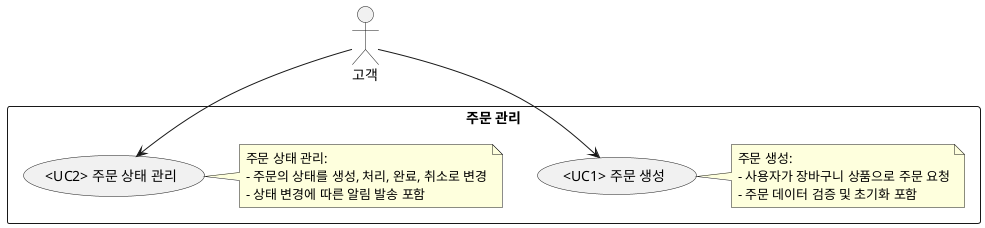 @startuml
actor "고객" as Customer

rectangle "주문 관리" {
  usecase "<UC1> 주문 생성" as UC1
  note right of UC1
  주문 생성:
  - 사용자가 장바구니 상품으로 주문 요청
  - 주문 데이터 검증 및 초기화 포함
  end note

  usecase "<UC2> 주문 상태 관리" as UC2
  note right of UC2
  주문 상태 관리:
  - 주문의 상태를 생성, 처리, 완료, 취소로 변경
  - 상태 변경에 따른 알림 발송 포함
  end note
}

Customer --> UC1
Customer --> UC2

@enduml
